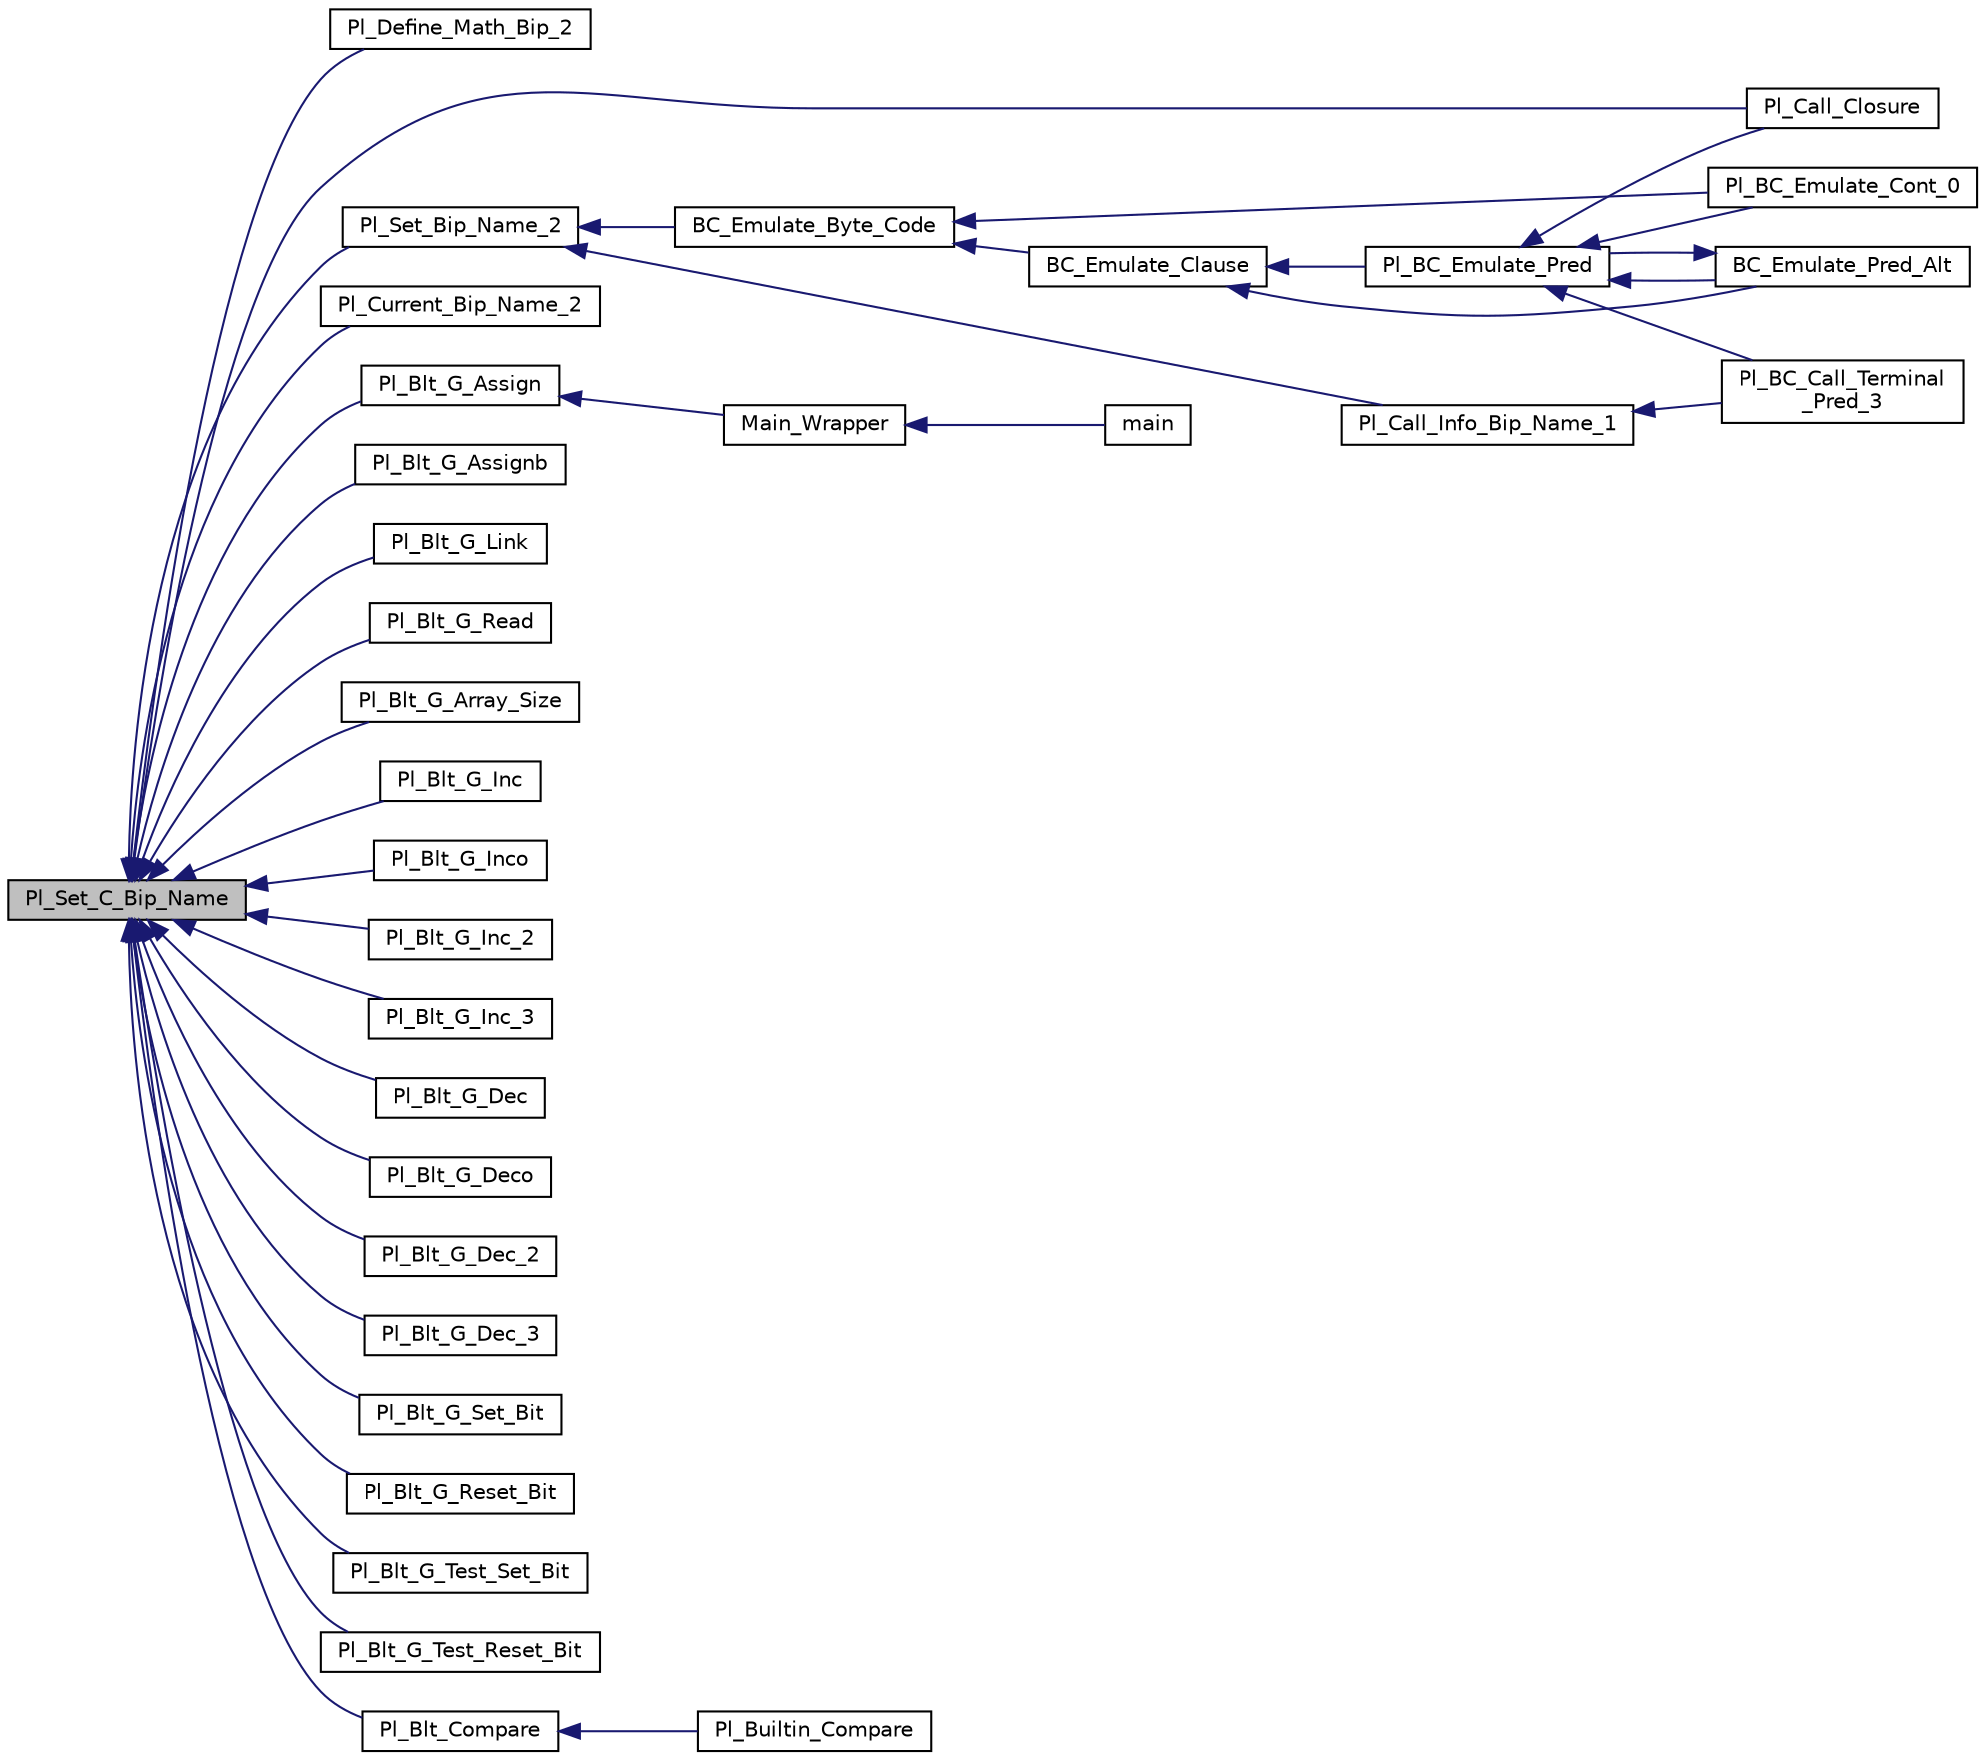 digraph "Pl_Set_C_Bip_Name"
{
  edge [fontname="Helvetica",fontsize="10",labelfontname="Helvetica",labelfontsize="10"];
  node [fontname="Helvetica",fontsize="10",shape=record];
  rankdir="LR";
  Node1 [label="Pl_Set_C_Bip_Name",height=0.2,width=0.4,color="black", fillcolor="grey75", style="filled", fontcolor="black"];
  Node1 -> Node2 [dir="back",color="midnightblue",fontsize="10",style="solid",fontname="Helvetica"];
  Node2 [label="Pl_Define_Math_Bip_2",height=0.2,width=0.4,color="black", fillcolor="white", style="filled",URL="$arith__inl__c_8c.html#ad048b31fde50067c79e46b567c695e98"];
  Node1 -> Node3 [dir="back",color="midnightblue",fontsize="10",style="solid",fontname="Helvetica"];
  Node3 [label="Pl_Call_Closure",height=0.2,width=0.4,color="black", fillcolor="white", style="filled",URL="$call__args__c_8c.html#af6fb473d73263063c7c2361e4c6a8981"];
  Node1 -> Node4 [dir="back",color="midnightblue",fontsize="10",style="solid",fontname="Helvetica"];
  Node4 [label="Pl_Set_Bip_Name_2",height=0.2,width=0.4,color="black", fillcolor="white", style="filled",URL="$error__supp_8h.html#a787707e86c9d03e62a7e6538d4b972ca"];
  Node4 -> Node5 [dir="back",color="midnightblue",fontsize="10",style="solid",fontname="Helvetica"];
  Node5 [label="BC_Emulate_Byte_Code",height=0.2,width=0.4,color="black", fillcolor="white", style="filled",URL="$bc__supp_8c.html#a76dfe05d2b8c2759f785c9a9a003b782"];
  Node5 -> Node6 [dir="back",color="midnightblue",fontsize="10",style="solid",fontname="Helvetica"];
  Node6 [label="BC_Emulate_Clause",height=0.2,width=0.4,color="black", fillcolor="white", style="filled",URL="$bc__supp_8c.html#a77ff26a73bb5736aff1d2c5d97400be5"];
  Node6 -> Node7 [dir="back",color="midnightblue",fontsize="10",style="solid",fontname="Helvetica"];
  Node7 [label="Pl_BC_Emulate_Pred",height=0.2,width=0.4,color="black", fillcolor="white", style="filled",URL="$bc__supp_8h.html#a8a045e53639fe083b9e018f119e754e4"];
  Node7 -> Node8 [dir="back",color="midnightblue",fontsize="10",style="solid",fontname="Helvetica"];
  Node8 [label="Pl_BC_Call_Terminal\l_Pred_3",height=0.2,width=0.4,color="black", fillcolor="white", style="filled",URL="$bc__supp_8c.html#a972dcf547f043fb0988173c77a2f521f"];
  Node7 -> Node9 [dir="back",color="midnightblue",fontsize="10",style="solid",fontname="Helvetica"];
  Node9 [label="BC_Emulate_Pred_Alt",height=0.2,width=0.4,color="black", fillcolor="white", style="filled",URL="$bc__supp_8c.html#af5eb08f345855ac14975d4366243dbc5"];
  Node9 -> Node7 [dir="back",color="midnightblue",fontsize="10",style="solid",fontname="Helvetica"];
  Node7 -> Node10 [dir="back",color="midnightblue",fontsize="10",style="solid",fontname="Helvetica"];
  Node10 [label="Pl_BC_Emulate_Cont_0",height=0.2,width=0.4,color="black", fillcolor="white", style="filled",URL="$bc__supp_8c.html#a3eaaadb92bd63dd9a3f63436a81a3dcc"];
  Node7 -> Node3 [dir="back",color="midnightblue",fontsize="10",style="solid",fontname="Helvetica"];
  Node6 -> Node9 [dir="back",color="midnightblue",fontsize="10",style="solid",fontname="Helvetica"];
  Node5 -> Node10 [dir="back",color="midnightblue",fontsize="10",style="solid",fontname="Helvetica"];
  Node4 -> Node11 [dir="back",color="midnightblue",fontsize="10",style="solid",fontname="Helvetica"];
  Node11 [label="Pl_Call_Info_Bip_Name_1",height=0.2,width=0.4,color="black", fillcolor="white", style="filled",URL="$callinf__supp_8h.html#ac4c5857363907252ca923c9553b11e30"];
  Node11 -> Node8 [dir="back",color="midnightblue",fontsize="10",style="solid",fontname="Helvetica"];
  Node1 -> Node12 [dir="back",color="midnightblue",fontsize="10",style="solid",fontname="Helvetica"];
  Node12 [label="Pl_Current_Bip_Name_2",height=0.2,width=0.4,color="black", fillcolor="white", style="filled",URL="$error__supp_8c.html#a75a8763a198dd8a86eb3ab789fe7193c"];
  Node1 -> Node13 [dir="back",color="midnightblue",fontsize="10",style="solid",fontname="Helvetica"];
  Node13 [label="Pl_Blt_G_Assign",height=0.2,width=0.4,color="black", fillcolor="white", style="filled",URL="$inl__protos_8h.html#abaf72e6f42bfccff74fd8d98695bdf1b"];
  Node13 -> Node14 [dir="back",color="midnightblue",fontsize="10",style="solid",fontname="Helvetica"];
  Node14 [label="Main_Wrapper",height=0.2,width=0.4,color="black", fillcolor="white", style="filled",URL="$top__level_8c.html#a335bb6fe70cf4c383aec5baef5f39e47"];
  Node14 -> Node15 [dir="back",color="midnightblue",fontsize="10",style="solid",fontname="Helvetica"];
  Node15 [label="main",height=0.2,width=0.4,color="black", fillcolor="white", style="filled",URL="$top__level_8c.html#a0ddf1224851353fc92bfbff6f499fa97"];
  Node1 -> Node16 [dir="back",color="midnightblue",fontsize="10",style="solid",fontname="Helvetica"];
  Node16 [label="Pl_Blt_G_Assignb",height=0.2,width=0.4,color="black", fillcolor="white", style="filled",URL="$inl__protos_8h.html#adce0eeba701104150976f4a66c6bdc39"];
  Node1 -> Node17 [dir="back",color="midnightblue",fontsize="10",style="solid",fontname="Helvetica"];
  Node17 [label="Pl_Blt_G_Link",height=0.2,width=0.4,color="black", fillcolor="white", style="filled",URL="$inl__protos_8h.html#a07b0ab04104b60dfc0178c1bc2aacb5c"];
  Node1 -> Node18 [dir="back",color="midnightblue",fontsize="10",style="solid",fontname="Helvetica"];
  Node18 [label="Pl_Blt_G_Read",height=0.2,width=0.4,color="black", fillcolor="white", style="filled",URL="$inl__protos_8h.html#abd9481a55b320ff69984a61afc79d120"];
  Node1 -> Node19 [dir="back",color="midnightblue",fontsize="10",style="solid",fontname="Helvetica"];
  Node19 [label="Pl_Blt_G_Array_Size",height=0.2,width=0.4,color="black", fillcolor="white", style="filled",URL="$inl__protos_8h.html#a58c58d879d76472408135b5080548ab1"];
  Node1 -> Node20 [dir="back",color="midnightblue",fontsize="10",style="solid",fontname="Helvetica"];
  Node20 [label="Pl_Blt_G_Inc",height=0.2,width=0.4,color="black", fillcolor="white", style="filled",URL="$inl__protos_8h.html#a9a50ded60e35a6ad37dde736c2ffeec9"];
  Node1 -> Node21 [dir="back",color="midnightblue",fontsize="10",style="solid",fontname="Helvetica"];
  Node21 [label="Pl_Blt_G_Inco",height=0.2,width=0.4,color="black", fillcolor="white", style="filled",URL="$inl__protos_8h.html#a1f17054db1d10358bdee3e57d46733a7"];
  Node1 -> Node22 [dir="back",color="midnightblue",fontsize="10",style="solid",fontname="Helvetica"];
  Node22 [label="Pl_Blt_G_Inc_2",height=0.2,width=0.4,color="black", fillcolor="white", style="filled",URL="$inl__protos_8h.html#a6dd6be1cf4dd20ca5a77882c0dddcc88"];
  Node1 -> Node23 [dir="back",color="midnightblue",fontsize="10",style="solid",fontname="Helvetica"];
  Node23 [label="Pl_Blt_G_Inc_3",height=0.2,width=0.4,color="black", fillcolor="white", style="filled",URL="$inl__protos_8h.html#a508ceccac9aa7107b876633eeb9a9507"];
  Node1 -> Node24 [dir="back",color="midnightblue",fontsize="10",style="solid",fontname="Helvetica"];
  Node24 [label="Pl_Blt_G_Dec",height=0.2,width=0.4,color="black", fillcolor="white", style="filled",URL="$inl__protos_8h.html#a93ba4fbc798c83fa78d6a556cef4fe76"];
  Node1 -> Node25 [dir="back",color="midnightblue",fontsize="10",style="solid",fontname="Helvetica"];
  Node25 [label="Pl_Blt_G_Deco",height=0.2,width=0.4,color="black", fillcolor="white", style="filled",URL="$inl__protos_8h.html#a74481ae671c1a48e4bcabc7b1adf37db"];
  Node1 -> Node26 [dir="back",color="midnightblue",fontsize="10",style="solid",fontname="Helvetica"];
  Node26 [label="Pl_Blt_G_Dec_2",height=0.2,width=0.4,color="black", fillcolor="white", style="filled",URL="$inl__protos_8h.html#a1a0c31459fa1c6ff083aad0d7742021a"];
  Node1 -> Node27 [dir="back",color="midnightblue",fontsize="10",style="solid",fontname="Helvetica"];
  Node27 [label="Pl_Blt_G_Dec_3",height=0.2,width=0.4,color="black", fillcolor="white", style="filled",URL="$inl__protos_8h.html#a493712ccc5503fcdcb50e5f1ee3d1fad"];
  Node1 -> Node28 [dir="back",color="midnightblue",fontsize="10",style="solid",fontname="Helvetica"];
  Node28 [label="Pl_Blt_G_Set_Bit",height=0.2,width=0.4,color="black", fillcolor="white", style="filled",URL="$inl__protos_8h.html#a717fe95750e2143295708f03586f29f3"];
  Node1 -> Node29 [dir="back",color="midnightblue",fontsize="10",style="solid",fontname="Helvetica"];
  Node29 [label="Pl_Blt_G_Reset_Bit",height=0.2,width=0.4,color="black", fillcolor="white", style="filled",URL="$inl__protos_8h.html#adc99571c823635e30b5cffb4028b1aed"];
  Node1 -> Node30 [dir="back",color="midnightblue",fontsize="10",style="solid",fontname="Helvetica"];
  Node30 [label="Pl_Blt_G_Test_Set_Bit",height=0.2,width=0.4,color="black", fillcolor="white", style="filled",URL="$inl__protos_8h.html#a5c85f5ca4989a9d4496fb9f66a4a231c"];
  Node1 -> Node31 [dir="back",color="midnightblue",fontsize="10",style="solid",fontname="Helvetica"];
  Node31 [label="Pl_Blt_G_Test_Reset_Bit",height=0.2,width=0.4,color="black", fillcolor="white", style="filled",URL="$inl__protos_8h.html#a64f4af9bac08590d2268cd3af42cfeba"];
  Node1 -> Node32 [dir="back",color="midnightblue",fontsize="10",style="solid",fontname="Helvetica"];
  Node32 [label="Pl_Blt_Compare",height=0.2,width=0.4,color="black", fillcolor="white", style="filled",URL="$term__inl__c_8c.html#ad9c946f9d62782e3534ce8a9a43aec56"];
  Node32 -> Node33 [dir="back",color="midnightblue",fontsize="10",style="solid",fontname="Helvetica"];
  Node33 [label="Pl_Builtin_Compare",height=0.2,width=0.4,color="black", fillcolor="white", style="filled",URL="$gprolog_8h.html#aef4d1378e13f84e204e79c8b4141a6fb"];
}

